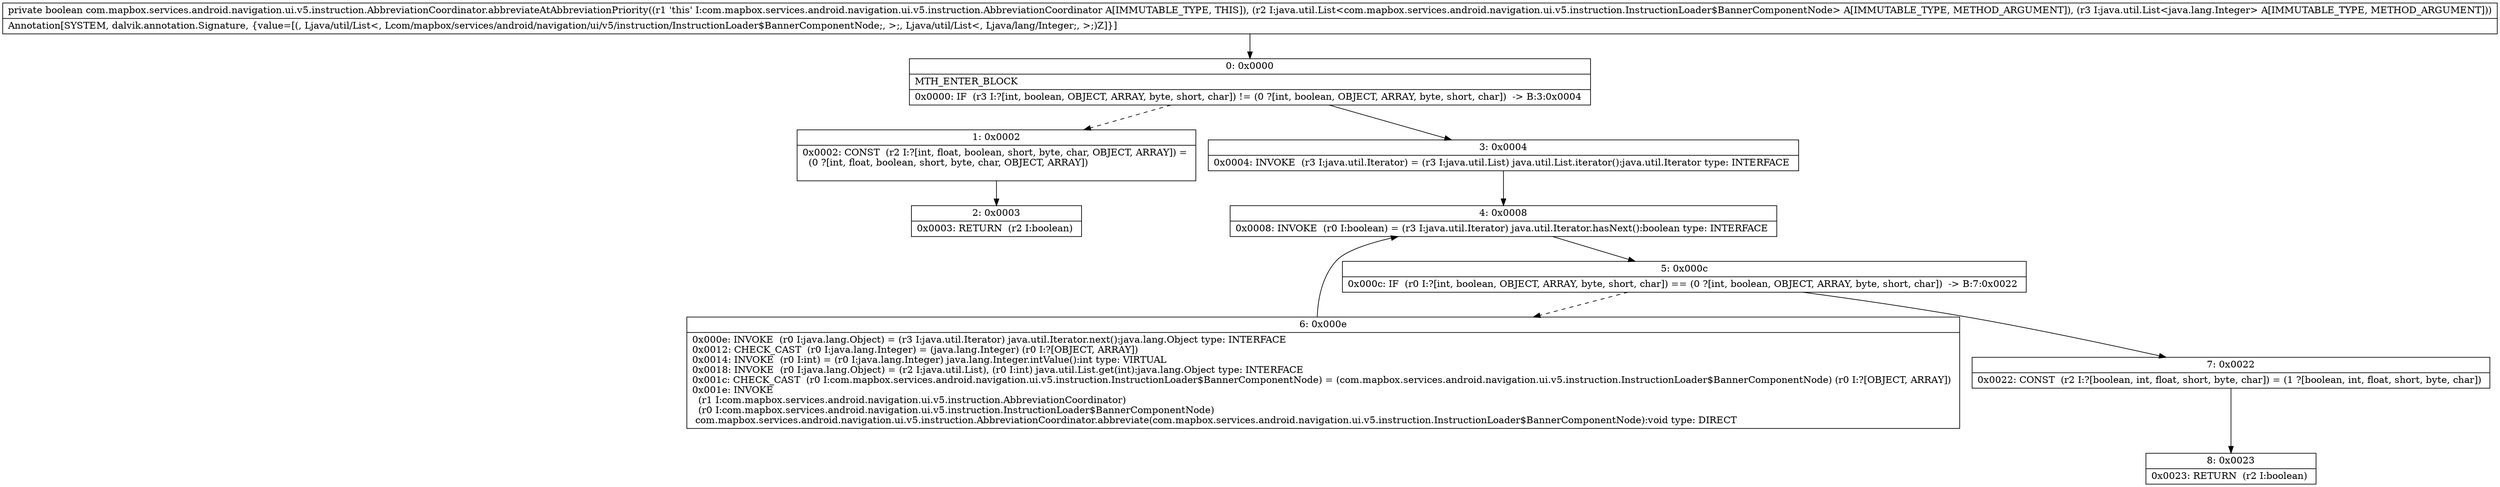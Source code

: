digraph "CFG forcom.mapbox.services.android.navigation.ui.v5.instruction.AbbreviationCoordinator.abbreviateAtAbbreviationPriority(Ljava\/util\/List;Ljava\/util\/List;)Z" {
Node_0 [shape=record,label="{0\:\ 0x0000|MTH_ENTER_BLOCK\l|0x0000: IF  (r3 I:?[int, boolean, OBJECT, ARRAY, byte, short, char]) != (0 ?[int, boolean, OBJECT, ARRAY, byte, short, char])  \-\> B:3:0x0004 \l}"];
Node_1 [shape=record,label="{1\:\ 0x0002|0x0002: CONST  (r2 I:?[int, float, boolean, short, byte, char, OBJECT, ARRAY]) = \l  (0 ?[int, float, boolean, short, byte, char, OBJECT, ARRAY])\l \l}"];
Node_2 [shape=record,label="{2\:\ 0x0003|0x0003: RETURN  (r2 I:boolean) \l}"];
Node_3 [shape=record,label="{3\:\ 0x0004|0x0004: INVOKE  (r3 I:java.util.Iterator) = (r3 I:java.util.List) java.util.List.iterator():java.util.Iterator type: INTERFACE \l}"];
Node_4 [shape=record,label="{4\:\ 0x0008|0x0008: INVOKE  (r0 I:boolean) = (r3 I:java.util.Iterator) java.util.Iterator.hasNext():boolean type: INTERFACE \l}"];
Node_5 [shape=record,label="{5\:\ 0x000c|0x000c: IF  (r0 I:?[int, boolean, OBJECT, ARRAY, byte, short, char]) == (0 ?[int, boolean, OBJECT, ARRAY, byte, short, char])  \-\> B:7:0x0022 \l}"];
Node_6 [shape=record,label="{6\:\ 0x000e|0x000e: INVOKE  (r0 I:java.lang.Object) = (r3 I:java.util.Iterator) java.util.Iterator.next():java.lang.Object type: INTERFACE \l0x0012: CHECK_CAST  (r0 I:java.lang.Integer) = (java.lang.Integer) (r0 I:?[OBJECT, ARRAY]) \l0x0014: INVOKE  (r0 I:int) = (r0 I:java.lang.Integer) java.lang.Integer.intValue():int type: VIRTUAL \l0x0018: INVOKE  (r0 I:java.lang.Object) = (r2 I:java.util.List), (r0 I:int) java.util.List.get(int):java.lang.Object type: INTERFACE \l0x001c: CHECK_CAST  (r0 I:com.mapbox.services.android.navigation.ui.v5.instruction.InstructionLoader$BannerComponentNode) = (com.mapbox.services.android.navigation.ui.v5.instruction.InstructionLoader$BannerComponentNode) (r0 I:?[OBJECT, ARRAY]) \l0x001e: INVOKE  \l  (r1 I:com.mapbox.services.android.navigation.ui.v5.instruction.AbbreviationCoordinator)\l  (r0 I:com.mapbox.services.android.navigation.ui.v5.instruction.InstructionLoader$BannerComponentNode)\l com.mapbox.services.android.navigation.ui.v5.instruction.AbbreviationCoordinator.abbreviate(com.mapbox.services.android.navigation.ui.v5.instruction.InstructionLoader$BannerComponentNode):void type: DIRECT \l}"];
Node_7 [shape=record,label="{7\:\ 0x0022|0x0022: CONST  (r2 I:?[boolean, int, float, short, byte, char]) = (1 ?[boolean, int, float, short, byte, char]) \l}"];
Node_8 [shape=record,label="{8\:\ 0x0023|0x0023: RETURN  (r2 I:boolean) \l}"];
MethodNode[shape=record,label="{private boolean com.mapbox.services.android.navigation.ui.v5.instruction.AbbreviationCoordinator.abbreviateAtAbbreviationPriority((r1 'this' I:com.mapbox.services.android.navigation.ui.v5.instruction.AbbreviationCoordinator A[IMMUTABLE_TYPE, THIS]), (r2 I:java.util.List\<com.mapbox.services.android.navigation.ui.v5.instruction.InstructionLoader$BannerComponentNode\> A[IMMUTABLE_TYPE, METHOD_ARGUMENT]), (r3 I:java.util.List\<java.lang.Integer\> A[IMMUTABLE_TYPE, METHOD_ARGUMENT]))  | Annotation[SYSTEM, dalvik.annotation.Signature, \{value=[(, Ljava\/util\/List\<, Lcom\/mapbox\/services\/android\/navigation\/ui\/v5\/instruction\/InstructionLoader$BannerComponentNode;, \>;, Ljava\/util\/List\<, Ljava\/lang\/Integer;, \>;)Z]\}]\l}"];
MethodNode -> Node_0;
Node_0 -> Node_1[style=dashed];
Node_0 -> Node_3;
Node_1 -> Node_2;
Node_3 -> Node_4;
Node_4 -> Node_5;
Node_5 -> Node_6[style=dashed];
Node_5 -> Node_7;
Node_6 -> Node_4;
Node_7 -> Node_8;
}

